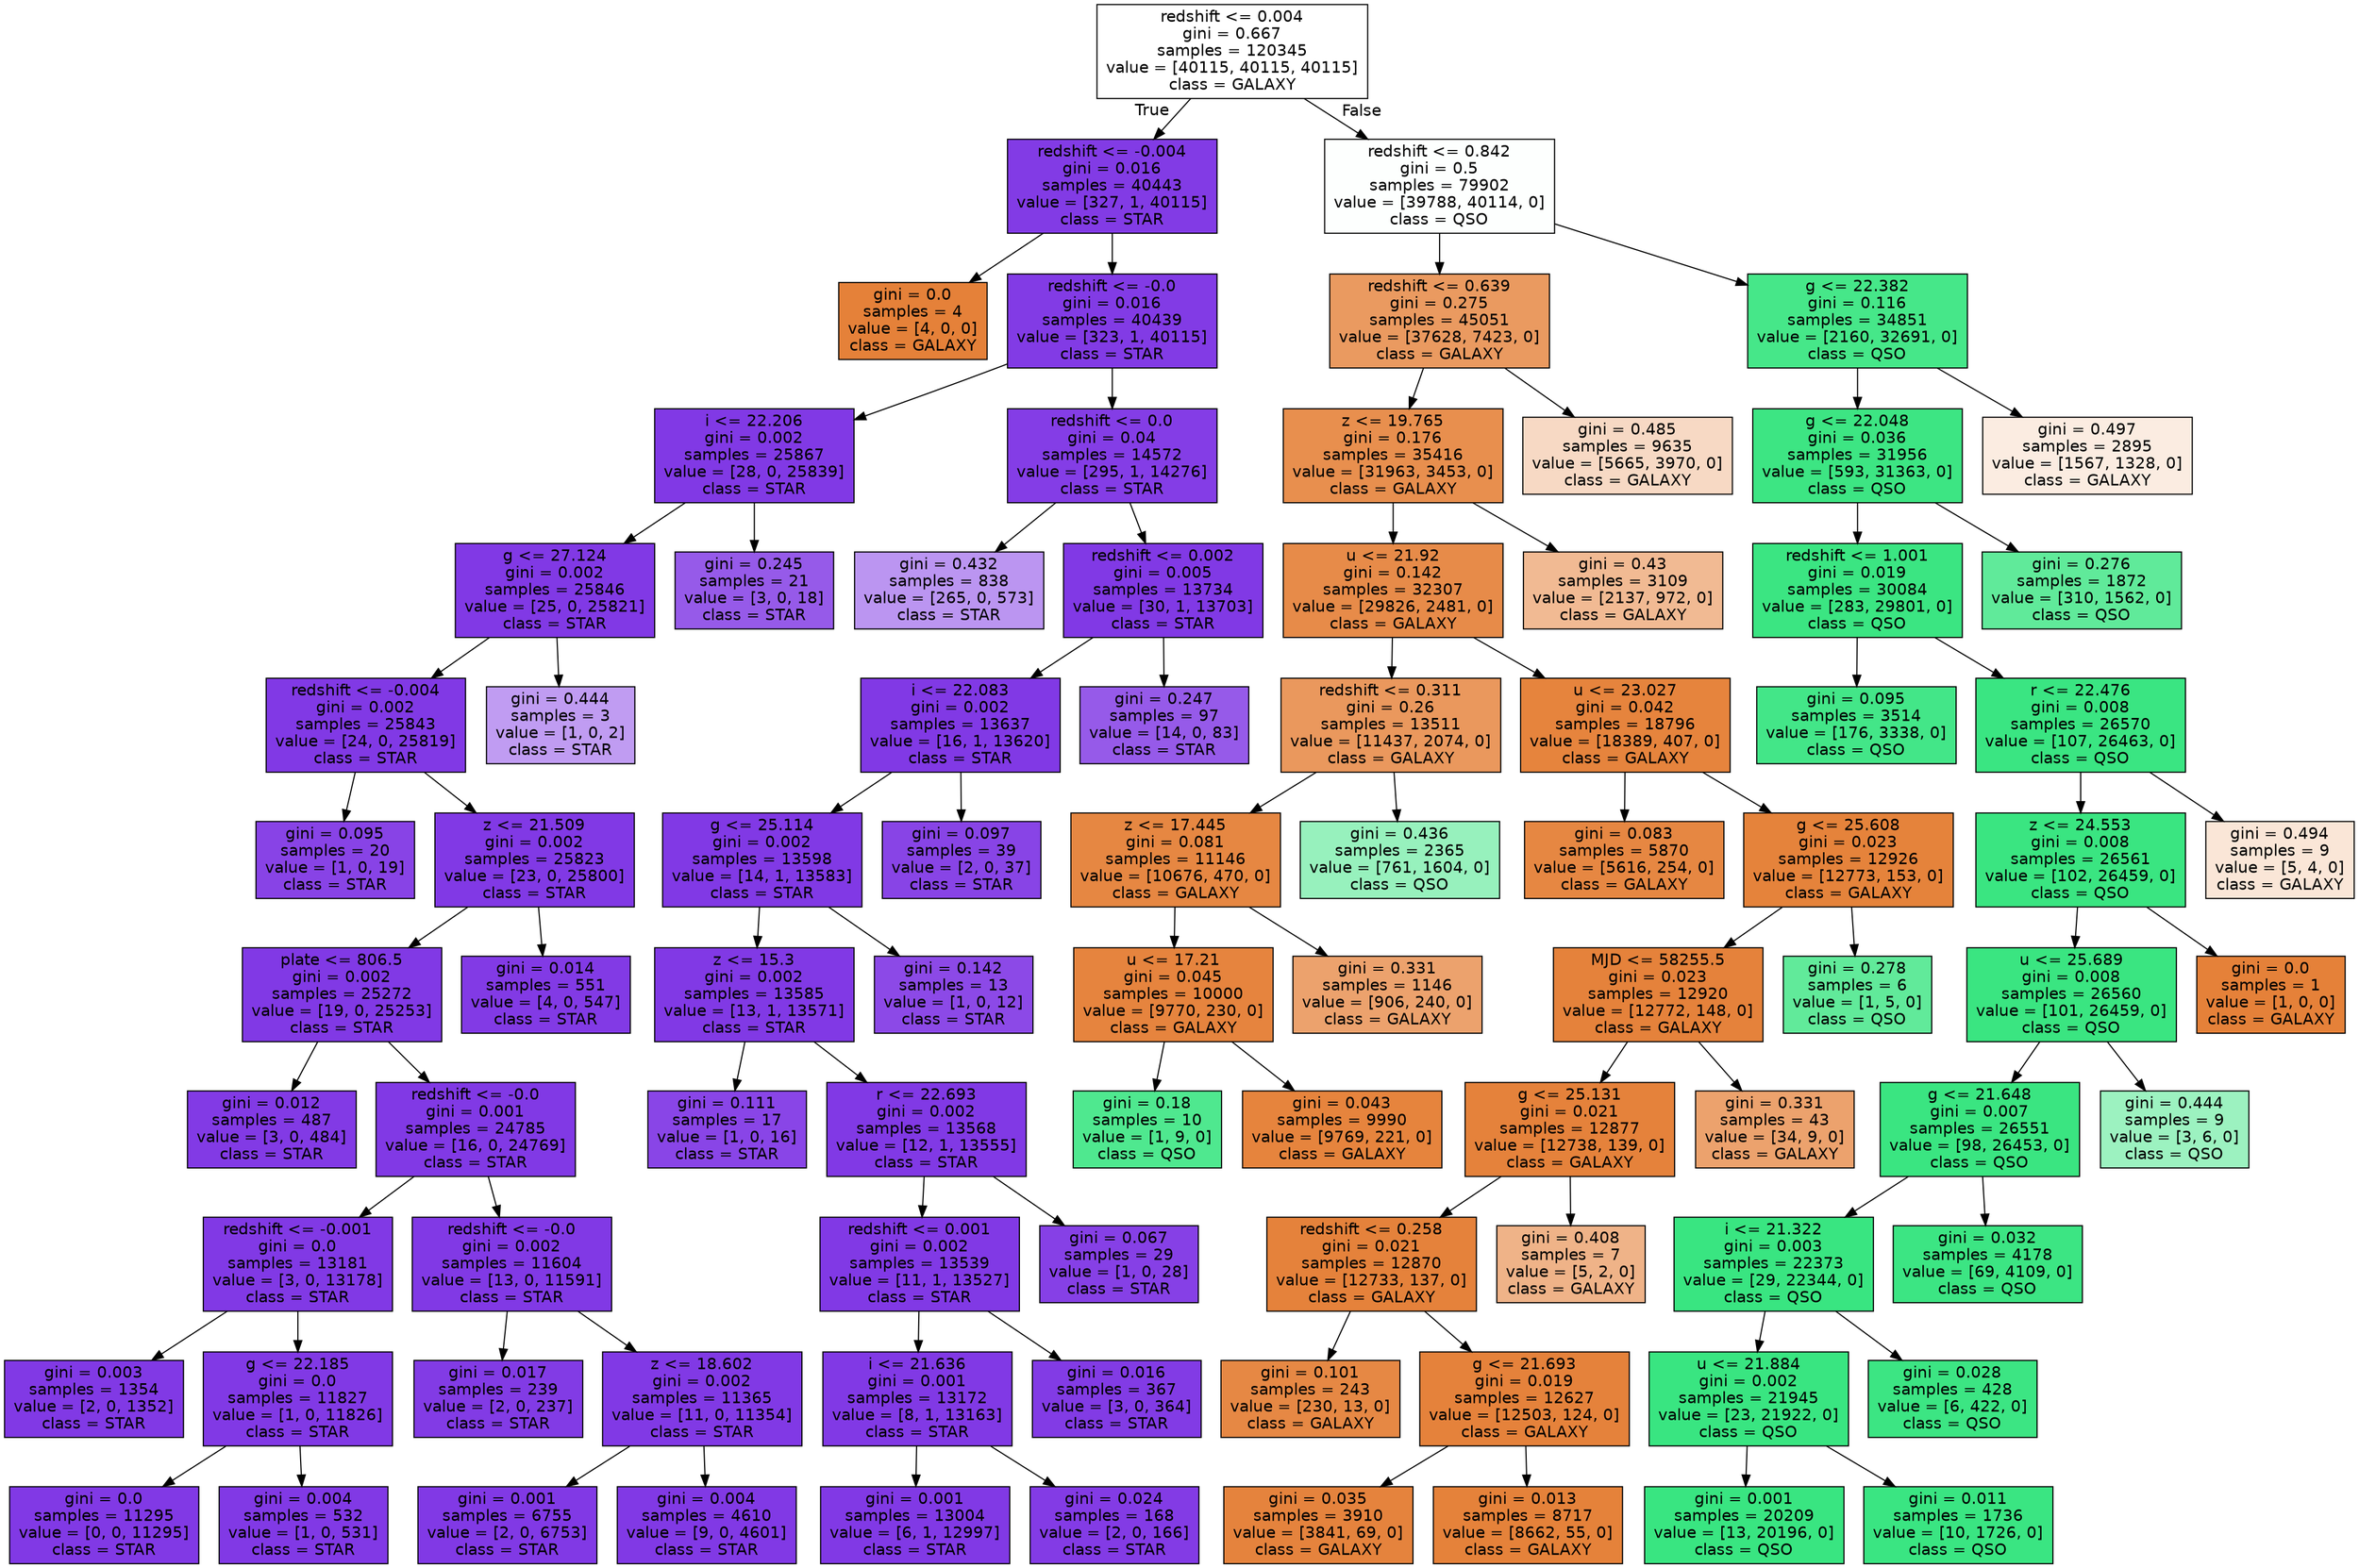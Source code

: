 digraph Tree {
node [shape=box, style="filled", color="black", fontname="helvetica"] ;
edge [fontname="helvetica"] ;
0 [label="redshift <= 0.004\ngini = 0.667\nsamples = 120345\nvalue = [40115, 40115, 40115]\nclass = GALAXY", fillcolor="#ffffff"] ;
1 [label="redshift <= -0.004\ngini = 0.016\nsamples = 40443\nvalue = [327, 1, 40115]\nclass = STAR", fillcolor="#823be5"] ;
0 -> 1 [labeldistance=2.5, labelangle=45, headlabel="True"] ;
2 [label="gini = 0.0\nsamples = 4\nvalue = [4, 0, 0]\nclass = GALAXY", fillcolor="#e58139"] ;
1 -> 2 ;
3 [label="redshift <= -0.0\ngini = 0.016\nsamples = 40439\nvalue = [323, 1, 40115]\nclass = STAR", fillcolor="#823be5"] ;
1 -> 3 ;
4 [label="i <= 22.206\ngini = 0.002\nsamples = 25867\nvalue = [28, 0, 25839]\nclass = STAR", fillcolor="#8139e5"] ;
3 -> 4 ;
5 [label="g <= 27.124\ngini = 0.002\nsamples = 25846\nvalue = [25, 0, 25821]\nclass = STAR", fillcolor="#8139e5"] ;
4 -> 5 ;
6 [label="redshift <= -0.004\ngini = 0.002\nsamples = 25843\nvalue = [24, 0, 25819]\nclass = STAR", fillcolor="#8139e5"] ;
5 -> 6 ;
7 [label="gini = 0.095\nsamples = 20\nvalue = [1, 0, 19]\nclass = STAR", fillcolor="#8843e6"] ;
6 -> 7 ;
8 [label="z <= 21.509\ngini = 0.002\nsamples = 25823\nvalue = [23, 0, 25800]\nclass = STAR", fillcolor="#8139e5"] ;
6 -> 8 ;
9 [label="plate <= 806.5\ngini = 0.002\nsamples = 25272\nvalue = [19, 0, 25253]\nclass = STAR", fillcolor="#8139e5"] ;
8 -> 9 ;
10 [label="gini = 0.012\nsamples = 487\nvalue = [3, 0, 484]\nclass = STAR", fillcolor="#823ae5"] ;
9 -> 10 ;
11 [label="redshift <= -0.0\ngini = 0.001\nsamples = 24785\nvalue = [16, 0, 24769]\nclass = STAR", fillcolor="#8139e5"] ;
9 -> 11 ;
12 [label="redshift <= -0.001\ngini = 0.0\nsamples = 13181\nvalue = [3, 0, 13178]\nclass = STAR", fillcolor="#8139e5"] ;
11 -> 12 ;
13 [label="gini = 0.003\nsamples = 1354\nvalue = [2, 0, 1352]\nclass = STAR", fillcolor="#8139e5"] ;
12 -> 13 ;
14 [label="g <= 22.185\ngini = 0.0\nsamples = 11827\nvalue = [1, 0, 11826]\nclass = STAR", fillcolor="#8139e5"] ;
12 -> 14 ;
15 [label="gini = 0.0\nsamples = 11295\nvalue = [0, 0, 11295]\nclass = STAR", fillcolor="#8139e5"] ;
14 -> 15 ;
16 [label="gini = 0.004\nsamples = 532\nvalue = [1, 0, 531]\nclass = STAR", fillcolor="#8139e5"] ;
14 -> 16 ;
17 [label="redshift <= -0.0\ngini = 0.002\nsamples = 11604\nvalue = [13, 0, 11591]\nclass = STAR", fillcolor="#8139e5"] ;
11 -> 17 ;
18 [label="gini = 0.017\nsamples = 239\nvalue = [2, 0, 237]\nclass = STAR", fillcolor="#823be5"] ;
17 -> 18 ;
19 [label="z <= 18.602\ngini = 0.002\nsamples = 11365\nvalue = [11, 0, 11354]\nclass = STAR", fillcolor="#8139e5"] ;
17 -> 19 ;
20 [label="gini = 0.001\nsamples = 6755\nvalue = [2, 0, 6753]\nclass = STAR", fillcolor="#8139e5"] ;
19 -> 20 ;
21 [label="gini = 0.004\nsamples = 4610\nvalue = [9, 0, 4601]\nclass = STAR", fillcolor="#8139e5"] ;
19 -> 21 ;
22 [label="gini = 0.014\nsamples = 551\nvalue = [4, 0, 547]\nclass = STAR", fillcolor="#823ae5"] ;
8 -> 22 ;
23 [label="gini = 0.444\nsamples = 3\nvalue = [1, 0, 2]\nclass = STAR", fillcolor="#c09cf2"] ;
5 -> 23 ;
24 [label="gini = 0.245\nsamples = 21\nvalue = [3, 0, 18]\nclass = STAR", fillcolor="#965ae9"] ;
4 -> 24 ;
25 [label="redshift <= 0.0\ngini = 0.04\nsamples = 14572\nvalue = [295, 1, 14276]\nclass = STAR", fillcolor="#843de6"] ;
3 -> 25 ;
26 [label="gini = 0.432\nsamples = 838\nvalue = [265, 0, 573]\nclass = STAR", fillcolor="#bb95f1"] ;
25 -> 26 ;
27 [label="redshift <= 0.002\ngini = 0.005\nsamples = 13734\nvalue = [30, 1, 13703]\nclass = STAR", fillcolor="#8139e5"] ;
25 -> 27 ;
28 [label="i <= 22.083\ngini = 0.002\nsamples = 13637\nvalue = [16, 1, 13620]\nclass = STAR", fillcolor="#8139e5"] ;
27 -> 28 ;
29 [label="g <= 25.114\ngini = 0.002\nsamples = 13598\nvalue = [14, 1, 13583]\nclass = STAR", fillcolor="#8139e5"] ;
28 -> 29 ;
30 [label="z <= 15.3\ngini = 0.002\nsamples = 13585\nvalue = [13, 1, 13571]\nclass = STAR", fillcolor="#8139e5"] ;
29 -> 30 ;
31 [label="gini = 0.111\nsamples = 17\nvalue = [1, 0, 16]\nclass = STAR", fillcolor="#8945e7"] ;
30 -> 31 ;
32 [label="r <= 22.693\ngini = 0.002\nsamples = 13568\nvalue = [12, 1, 13555]\nclass = STAR", fillcolor="#8139e5"] ;
30 -> 32 ;
33 [label="redshift <= 0.001\ngini = 0.002\nsamples = 13539\nvalue = [11, 1, 13527]\nclass = STAR", fillcolor="#8139e5"] ;
32 -> 33 ;
34 [label="i <= 21.636\ngini = 0.001\nsamples = 13172\nvalue = [8, 1, 13163]\nclass = STAR", fillcolor="#8139e5"] ;
33 -> 34 ;
35 [label="gini = 0.001\nsamples = 13004\nvalue = [6, 1, 12997]\nclass = STAR", fillcolor="#8139e5"] ;
34 -> 35 ;
36 [label="gini = 0.024\nsamples = 168\nvalue = [2, 0, 166]\nclass = STAR", fillcolor="#833be5"] ;
34 -> 36 ;
37 [label="gini = 0.016\nsamples = 367\nvalue = [3, 0, 364]\nclass = STAR", fillcolor="#823be5"] ;
33 -> 37 ;
38 [label="gini = 0.067\nsamples = 29\nvalue = [1, 0, 28]\nclass = STAR", fillcolor="#8640e6"] ;
32 -> 38 ;
39 [label="gini = 0.142\nsamples = 13\nvalue = [1, 0, 12]\nclass = STAR", fillcolor="#8c49e7"] ;
29 -> 39 ;
40 [label="gini = 0.097\nsamples = 39\nvalue = [2, 0, 37]\nclass = STAR", fillcolor="#8844e6"] ;
28 -> 40 ;
41 [label="gini = 0.247\nsamples = 97\nvalue = [14, 0, 83]\nclass = STAR", fillcolor="#965ae9"] ;
27 -> 41 ;
42 [label="redshift <= 0.842\ngini = 0.5\nsamples = 79902\nvalue = [39788, 40114, 0]\nclass = QSO", fillcolor="#fdfffe"] ;
0 -> 42 [labeldistance=2.5, labelangle=-45, headlabel="False"] ;
43 [label="redshift <= 0.639\ngini = 0.275\nsamples = 45051\nvalue = [37628, 7423, 0]\nclass = GALAXY", fillcolor="#ea9a60"] ;
42 -> 43 ;
44 [label="z <= 19.765\ngini = 0.176\nsamples = 35416\nvalue = [31963, 3453, 0]\nclass = GALAXY", fillcolor="#e88f4e"] ;
43 -> 44 ;
45 [label="u <= 21.92\ngini = 0.142\nsamples = 32307\nvalue = [29826, 2481, 0]\nclass = GALAXY", fillcolor="#e78b49"] ;
44 -> 45 ;
46 [label="redshift <= 0.311\ngini = 0.26\nsamples = 13511\nvalue = [11437, 2074, 0]\nclass = GALAXY", fillcolor="#ea985d"] ;
45 -> 46 ;
47 [label="z <= 17.445\ngini = 0.081\nsamples = 11146\nvalue = [10676, 470, 0]\nclass = GALAXY", fillcolor="#e68742"] ;
46 -> 47 ;
48 [label="u <= 17.21\ngini = 0.045\nsamples = 10000\nvalue = [9770, 230, 0]\nclass = GALAXY", fillcolor="#e6843e"] ;
47 -> 48 ;
49 [label="gini = 0.18\nsamples = 10\nvalue = [1, 9, 0]\nclass = QSO", fillcolor="#4fe88f"] ;
48 -> 49 ;
50 [label="gini = 0.043\nsamples = 9990\nvalue = [9769, 221, 0]\nclass = GALAXY", fillcolor="#e6843d"] ;
48 -> 50 ;
51 [label="gini = 0.331\nsamples = 1146\nvalue = [906, 240, 0]\nclass = GALAXY", fillcolor="#eca26d"] ;
47 -> 51 ;
52 [label="gini = 0.436\nsamples = 2365\nvalue = [761, 1604, 0]\nclass = QSO", fillcolor="#97f1bd"] ;
46 -> 52 ;
53 [label="u <= 23.027\ngini = 0.042\nsamples = 18796\nvalue = [18389, 407, 0]\nclass = GALAXY", fillcolor="#e6843d"] ;
45 -> 53 ;
54 [label="gini = 0.083\nsamples = 5870\nvalue = [5616, 254, 0]\nclass = GALAXY", fillcolor="#e68742"] ;
53 -> 54 ;
55 [label="g <= 25.608\ngini = 0.023\nsamples = 12926\nvalue = [12773, 153, 0]\nclass = GALAXY", fillcolor="#e5833b"] ;
53 -> 55 ;
56 [label="MJD <= 58255.5\ngini = 0.023\nsamples = 12920\nvalue = [12772, 148, 0]\nclass = GALAXY", fillcolor="#e5823b"] ;
55 -> 56 ;
57 [label="g <= 25.131\ngini = 0.021\nsamples = 12877\nvalue = [12738, 139, 0]\nclass = GALAXY", fillcolor="#e5823b"] ;
56 -> 57 ;
58 [label="redshift <= 0.258\ngini = 0.021\nsamples = 12870\nvalue = [12733, 137, 0]\nclass = GALAXY", fillcolor="#e5823b"] ;
57 -> 58 ;
59 [label="gini = 0.101\nsamples = 243\nvalue = [230, 13, 0]\nclass = GALAXY", fillcolor="#e68844"] ;
58 -> 59 ;
60 [label="g <= 21.693\ngini = 0.019\nsamples = 12627\nvalue = [12503, 124, 0]\nclass = GALAXY", fillcolor="#e5823b"] ;
58 -> 60 ;
61 [label="gini = 0.035\nsamples = 3910\nvalue = [3841, 69, 0]\nclass = GALAXY", fillcolor="#e5833d"] ;
60 -> 61 ;
62 [label="gini = 0.013\nsamples = 8717\nvalue = [8662, 55, 0]\nclass = GALAXY", fillcolor="#e5823a"] ;
60 -> 62 ;
63 [label="gini = 0.408\nsamples = 7\nvalue = [5, 2, 0]\nclass = GALAXY", fillcolor="#efb388"] ;
57 -> 63 ;
64 [label="gini = 0.331\nsamples = 43\nvalue = [34, 9, 0]\nclass = GALAXY", fillcolor="#eca26d"] ;
56 -> 64 ;
65 [label="gini = 0.278\nsamples = 6\nvalue = [1, 5, 0]\nclass = QSO", fillcolor="#61ea9a"] ;
55 -> 65 ;
66 [label="gini = 0.43\nsamples = 3109\nvalue = [2137, 972, 0]\nclass = GALAXY", fillcolor="#f1ba93"] ;
44 -> 66 ;
67 [label="gini = 0.485\nsamples = 9635\nvalue = [5665, 3970, 0]\nclass = GALAXY", fillcolor="#f7d9c4"] ;
43 -> 67 ;
68 [label="g <= 22.382\ngini = 0.116\nsamples = 34851\nvalue = [2160, 32691, 0]\nclass = QSO", fillcolor="#46e789"] ;
42 -> 68 ;
69 [label="g <= 22.048\ngini = 0.036\nsamples = 31956\nvalue = [593, 31363, 0]\nclass = QSO", fillcolor="#3de583"] ;
68 -> 69 ;
70 [label="redshift <= 1.001\ngini = 0.019\nsamples = 30084\nvalue = [283, 29801, 0]\nclass = QSO", fillcolor="#3be582"] ;
69 -> 70 ;
71 [label="gini = 0.095\nsamples = 3514\nvalue = [176, 3338, 0]\nclass = QSO", fillcolor="#43e688"] ;
70 -> 71 ;
72 [label="r <= 22.476\ngini = 0.008\nsamples = 26570\nvalue = [107, 26463, 0]\nclass = QSO", fillcolor="#3ae582"] ;
70 -> 72 ;
73 [label="z <= 24.553\ngini = 0.008\nsamples = 26561\nvalue = [102, 26459, 0]\nclass = QSO", fillcolor="#3ae581"] ;
72 -> 73 ;
74 [label="u <= 25.689\ngini = 0.008\nsamples = 26560\nvalue = [101, 26459, 0]\nclass = QSO", fillcolor="#3ae581"] ;
73 -> 74 ;
75 [label="g <= 21.648\ngini = 0.007\nsamples = 26551\nvalue = [98, 26453, 0]\nclass = QSO", fillcolor="#3ae581"] ;
74 -> 75 ;
76 [label="i <= 21.322\ngini = 0.003\nsamples = 22373\nvalue = [29, 22344, 0]\nclass = QSO", fillcolor="#39e581"] ;
75 -> 76 ;
77 [label="u <= 21.884\ngini = 0.002\nsamples = 21945\nvalue = [23, 21922, 0]\nclass = QSO", fillcolor="#39e581"] ;
76 -> 77 ;
78 [label="gini = 0.001\nsamples = 20209\nvalue = [13, 20196, 0]\nclass = QSO", fillcolor="#39e581"] ;
77 -> 78 ;
79 [label="gini = 0.011\nsamples = 1736\nvalue = [10, 1726, 0]\nclass = QSO", fillcolor="#3ae582"] ;
77 -> 79 ;
80 [label="gini = 0.028\nsamples = 428\nvalue = [6, 422, 0]\nclass = QSO", fillcolor="#3ce583"] ;
76 -> 80 ;
81 [label="gini = 0.032\nsamples = 4178\nvalue = [69, 4109, 0]\nclass = QSO", fillcolor="#3ce583"] ;
75 -> 81 ;
82 [label="gini = 0.444\nsamples = 9\nvalue = [3, 6, 0]\nclass = QSO", fillcolor="#9cf2c0"] ;
74 -> 82 ;
83 [label="gini = 0.0\nsamples = 1\nvalue = [1, 0, 0]\nclass = GALAXY", fillcolor="#e58139"] ;
73 -> 83 ;
84 [label="gini = 0.494\nsamples = 9\nvalue = [5, 4, 0]\nclass = GALAXY", fillcolor="#fae6d7"] ;
72 -> 84 ;
85 [label="gini = 0.276\nsamples = 1872\nvalue = [310, 1562, 0]\nclass = QSO", fillcolor="#60ea9a"] ;
69 -> 85 ;
86 [label="gini = 0.497\nsamples = 2895\nvalue = [1567, 1328, 0]\nclass = GALAXY", fillcolor="#fbece1"] ;
68 -> 86 ;
}